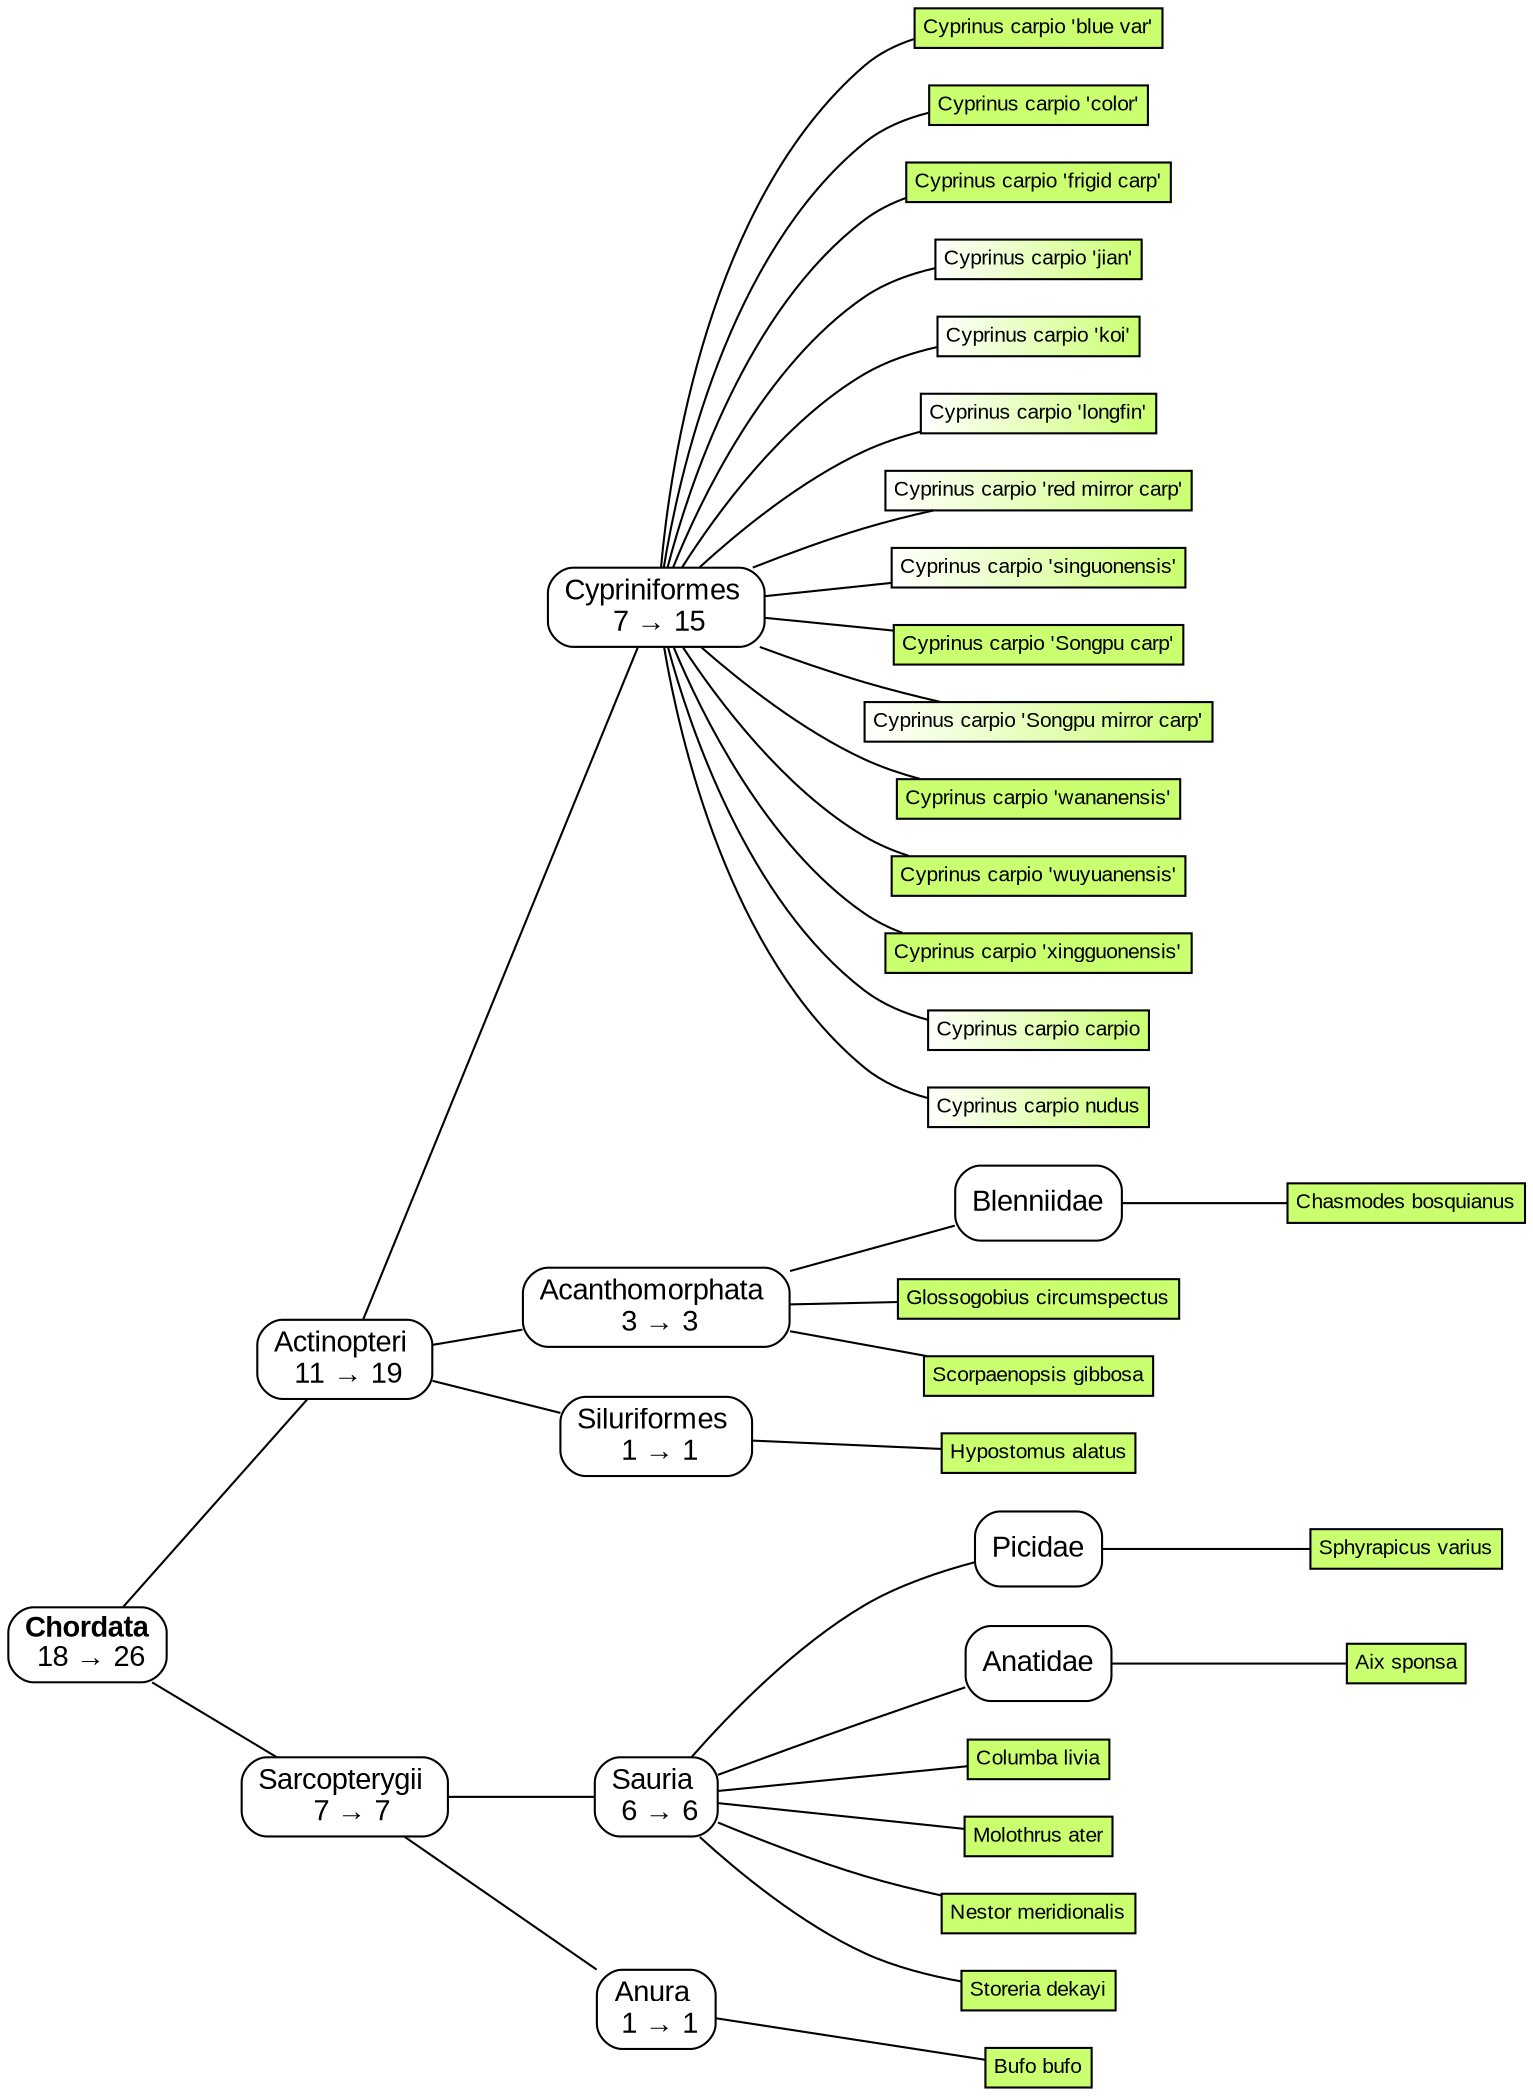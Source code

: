 graph "Fitch1" {

rankdir=LR;
graph[fontsize=14, fontname="arial"];
node [shape=Mrecord, fontname="arial"]

Chordata	[label=<<B>Chordata</B><br/> 18 &#8594; 26 >] ;
Actinopteri	[label=<Actinopteri <br/> 11 &#8594; 19>];
Sarcopterygii	[label=<Sarcopterygii <br/>  7 &#8594; 7 >];

Cypriniformes	 [label=<Cypriniformes <br/> 7 &#8594; 15 >];
Acanthomorphata [label=<Acanthomorphata <br/> 3 &#8594; 3>];
Siluriformes	[label=<Siluriformes <br/> 1 &#8594; 1>];
Sauria	[label=<Sauria <br/> 6 &#8594; 6>];
Anura	[label=<Anura <br/> 1 &#8594; 1>];

Picidae	[label=<Picidae>];
Anatidae	[label=<Anatidae>];


Chordata -- Actinopteri
Chordata -- Sarcopterygii

Actinopteri -- Cypriniformes
Actinopteri -- Acanthomorphata
Actinopteri -- Siluriformes
Sarcopterygii -- Sauria
Sarcopterygii -- Anura

Acanthomorphata -- Blenniidae

node [fontsize=10, shape=box, style=filled, fillcolor="darkolivegreen1", margin=0.05 width=0.05 height=0.05]

Cypriniformes -- "Cyprinus carpio 'blue var'"
Cypriniformes -- "Cyprinus carpio 'color'"
Cypriniformes -- "Cyprinus carpio 'frigid carp'"
node [fillcolor="white:darkolivegreen1"]
Cypriniformes -- "Cyprinus carpio 'jian'"
Cypriniformes -- "Cyprinus carpio 'koi'"
Cypriniformes -- "Cyprinus carpio 'longfin'"
Cypriniformes -- "Cyprinus carpio 'red mirror carp'"
Cypriniformes -- "Cyprinus carpio 'singuonensis'"
node [fillcolor="darkolivegreen1"]
Cypriniformes -- "Cyprinus carpio 'Songpu carp'"
node [fillcolor="white:darkolivegreen1"]
Cypriniformes -- "Cyprinus carpio 'Songpu mirror carp'"
node [fillcolor="darkolivegreen1"]
Cypriniformes -- "Cyprinus carpio 'wananensis'"
Cypriniformes -- "Cyprinus carpio 'wuyuanensis'"
Cypriniformes -- "Cyprinus carpio 'xingguonensis'"
node [fillcolor="white:darkolivegreen1"]
Cypriniformes -- "Cyprinus carpio carpio"
Cypriniformes -- "Cyprinus carpio nudus"
node [fillcolor="darkolivegreen1"]

Blenniidae -- "Chasmodes bosquianus"
Acanthomorphata -- "Glossogobius circumspectus"
Acanthomorphata -- "Scorpaenopsis gibbosa"

Siluriformes -- "Hypostomus alatus"

Sauria -- Picidae -- "Sphyrapicus varius"
Sauria -- Anatidae -- "Aix sponsa"
Sauria -- "Columba livia"
Sauria -- "Molothrus ater"
Sauria -- "Nestor meridionalis"
Sauria -- "Storeria dekayi"

Anura -- "Bufo bufo"
}